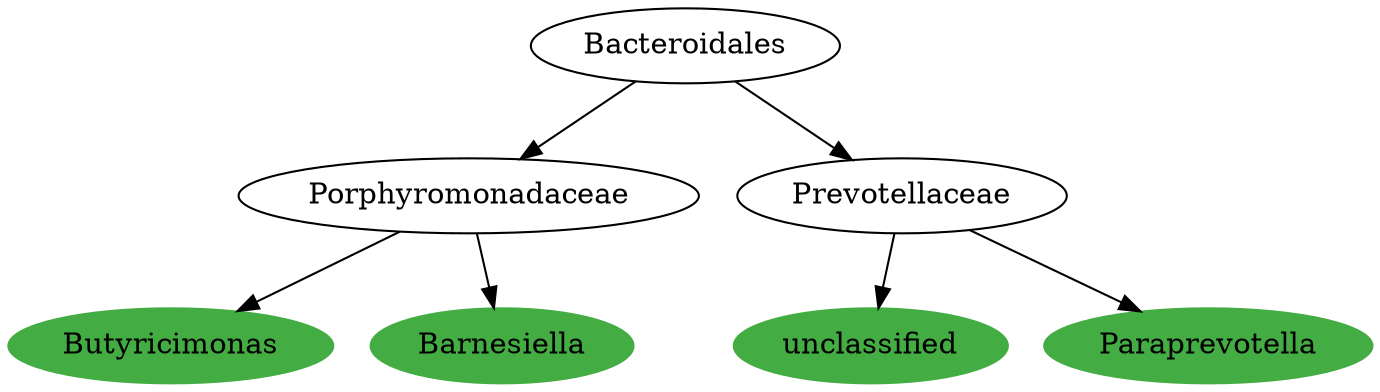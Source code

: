 digraph G { 
	PorphyromonadaceaeButyricimonas [label="Butyricimonas", color="#43AC43", style=filled];
	BacteroidalesPorphyromonadaceae [label="Porphyromonadaceae"];
	PorphyromonadaceaeButyricimonas [label="Butyricimonas"];
	BacteroidalesPorphyromonadaceae -> PorphyromonadaceaeButyricimonas;
	BacteroidiaBacteroidales [label="Bacteroidales"];
	BacteroidalesPorphyromonadaceae [label="Porphyromonadaceae"];
	BacteroidiaBacteroidales -> BacteroidalesPorphyromonadaceae;
	PorphyromonadaceaeBarnesiella [label="Barnesiella", color="#43AC43", style=filled];
	BacteroidalesPorphyromonadaceae [label="Porphyromonadaceae"];
	PorphyromonadaceaeBarnesiella [label="Barnesiella"];
	BacteroidalesPorphyromonadaceae -> PorphyromonadaceaeBarnesiella;
	Prevotellaceaeunclassified [label="unclassified", color="#43AC43", style=filled];
	BacteroidalesPrevotellaceae [label="Prevotellaceae"];
	Prevotellaceaeunclassified [label="unclassified"];
	BacteroidalesPrevotellaceae -> Prevotellaceaeunclassified;
	BacteroidiaBacteroidales [label="Bacteroidales"];
	BacteroidalesPrevotellaceae [label="Prevotellaceae"];
	BacteroidiaBacteroidales -> BacteroidalesPrevotellaceae;
	PrevotellaceaeParaprevotella [label="Paraprevotella", color="#43AC43", style=filled];
	BacteroidalesPrevotellaceae [label="Prevotellaceae"];
	PrevotellaceaeParaprevotella [label="Paraprevotella"];
	BacteroidalesPrevotellaceae -> PrevotellaceaeParaprevotella;

 }